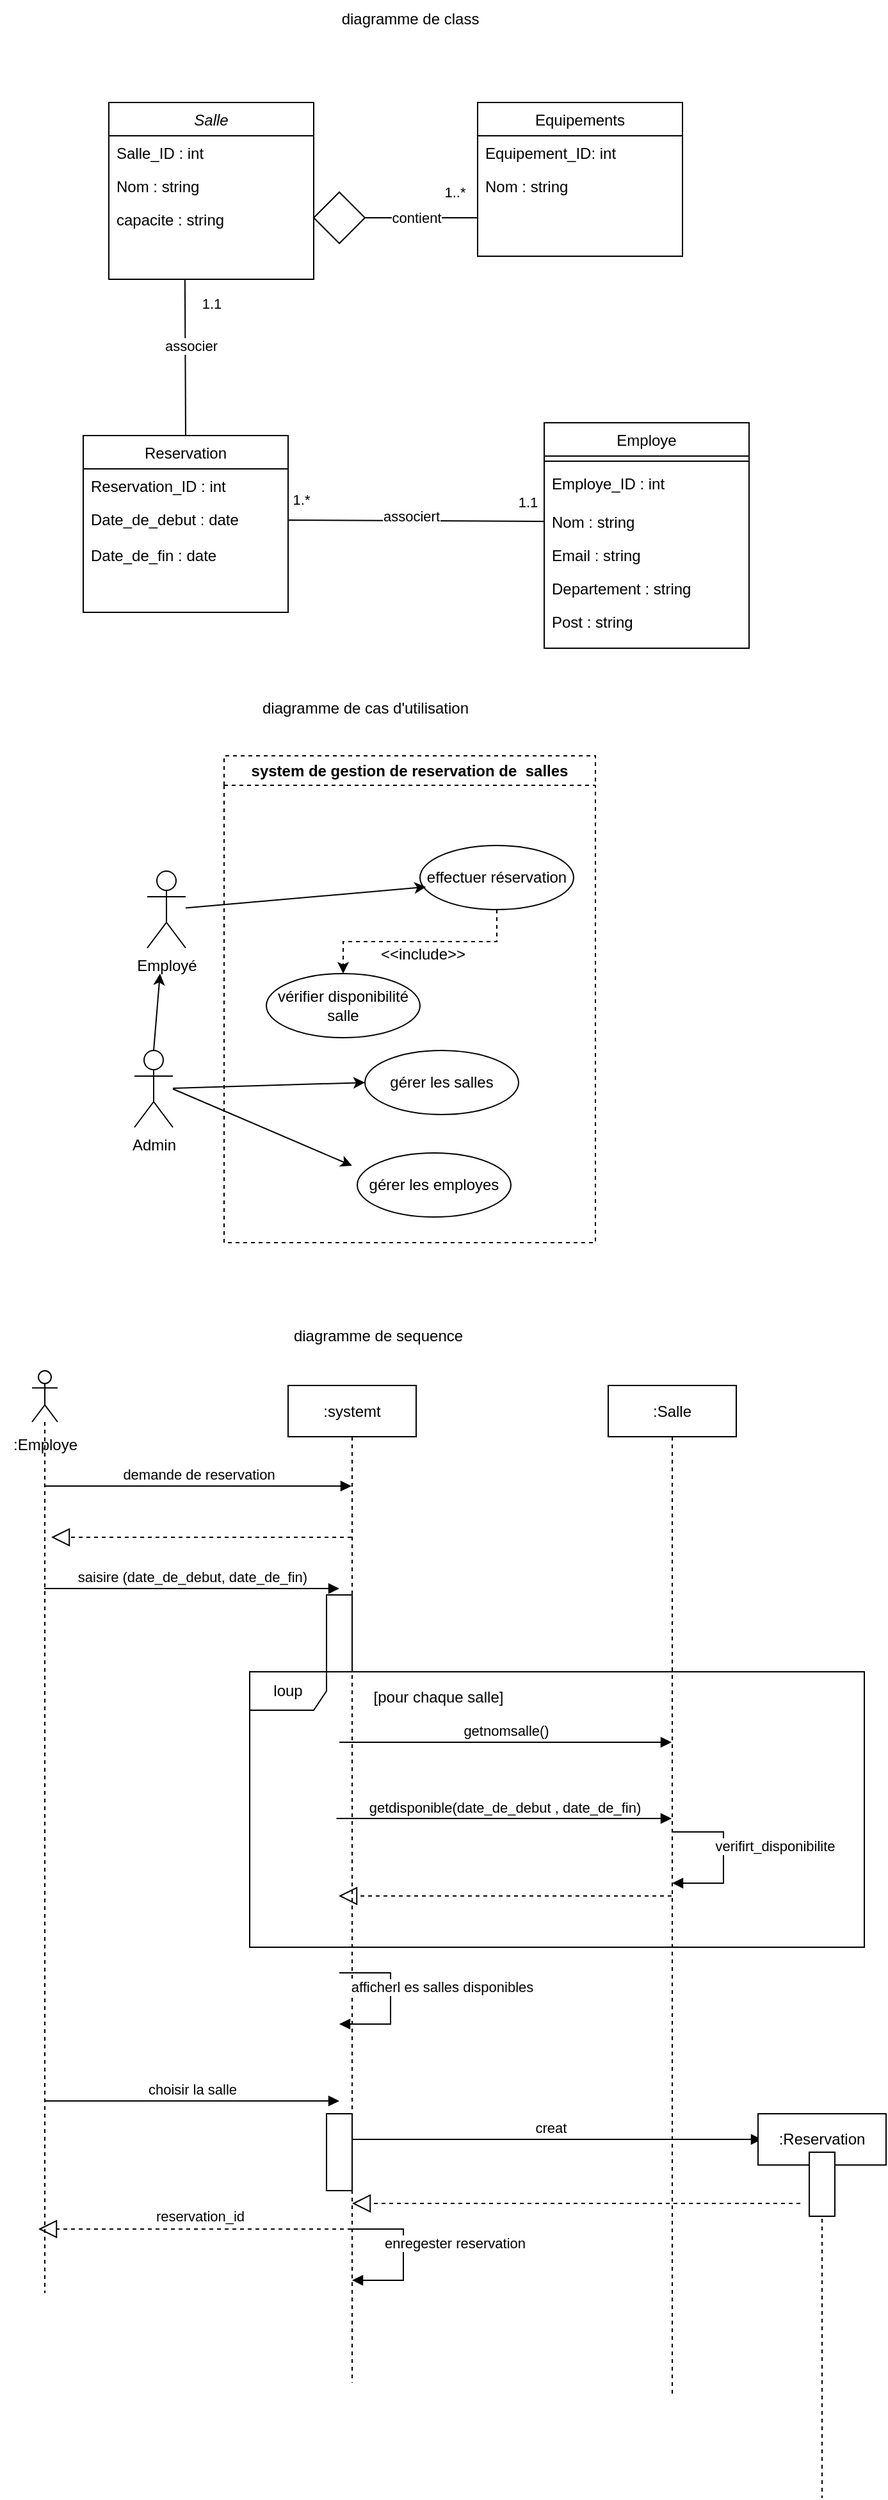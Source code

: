<mxfile version="22.1.3" type="github">
  <diagram id="C5RBs43oDa-KdzZeNtuy" name="Page-1">
    <mxGraphModel dx="1434" dy="784" grid="1" gridSize="10" guides="1" tooltips="1" connect="1" arrows="1" fold="1" page="1" pageScale="1" pageWidth="1654" pageHeight="2336" math="0" shadow="0">
      <root>
        <mxCell id="WIyWlLk6GJQsqaUBKTNV-0" />
        <mxCell id="WIyWlLk6GJQsqaUBKTNV-1" parent="WIyWlLk6GJQsqaUBKTNV-0" />
        <mxCell id="zkfFHV4jXpPFQw0GAbJ--0" value="Salle" style="swimlane;fontStyle=2;align=center;verticalAlign=top;childLayout=stackLayout;horizontal=1;startSize=26;horizontalStack=0;resizeParent=1;resizeLast=0;collapsible=1;marginBottom=0;rounded=0;shadow=0;strokeWidth=1;" parent="WIyWlLk6GJQsqaUBKTNV-1" vertex="1">
          <mxGeometry x="220" y="120" width="160" height="138" as="geometry">
            <mxRectangle x="230" y="140" width="160" height="26" as="alternateBounds" />
          </mxGeometry>
        </mxCell>
        <mxCell id="zkfFHV4jXpPFQw0GAbJ--1" value="Salle_ID : int" style="text;align=left;verticalAlign=top;spacingLeft=4;spacingRight=4;overflow=hidden;rotatable=0;points=[[0,0.5],[1,0.5]];portConstraint=eastwest;" parent="zkfFHV4jXpPFQw0GAbJ--0" vertex="1">
          <mxGeometry y="26" width="160" height="26" as="geometry" />
        </mxCell>
        <mxCell id="zkfFHV4jXpPFQw0GAbJ--3" value="Nom : string" style="text;align=left;verticalAlign=top;spacingLeft=4;spacingRight=4;overflow=hidden;rotatable=0;points=[[0,0.5],[1,0.5]];portConstraint=eastwest;rounded=0;shadow=0;html=0;" parent="zkfFHV4jXpPFQw0GAbJ--0" vertex="1">
          <mxGeometry y="52" width="160" height="26" as="geometry" />
        </mxCell>
        <mxCell id="zkfFHV4jXpPFQw0GAbJ--5" value="capacite : string" style="text;align=left;verticalAlign=top;spacingLeft=4;spacingRight=4;overflow=hidden;rotatable=0;points=[[0,0.5],[1,0.5]];portConstraint=eastwest;" parent="zkfFHV4jXpPFQw0GAbJ--0" vertex="1">
          <mxGeometry y="78" width="160" height="26" as="geometry" />
        </mxCell>
        <mxCell id="zkfFHV4jXpPFQw0GAbJ--6" value="Reservation" style="swimlane;fontStyle=0;align=center;verticalAlign=top;childLayout=stackLayout;horizontal=1;startSize=26;horizontalStack=0;resizeParent=1;resizeLast=0;collapsible=1;marginBottom=0;rounded=0;shadow=0;strokeWidth=1;" parent="WIyWlLk6GJQsqaUBKTNV-1" vertex="1">
          <mxGeometry x="200" y="380" width="160" height="138" as="geometry">
            <mxRectangle x="130" y="380" width="160" height="26" as="alternateBounds" />
          </mxGeometry>
        </mxCell>
        <mxCell id="zkfFHV4jXpPFQw0GAbJ--7" value="Reservation_ID : int" style="text;align=left;verticalAlign=top;spacingLeft=4;spacingRight=4;overflow=hidden;rotatable=0;points=[[0,0.5],[1,0.5]];portConstraint=eastwest;" parent="zkfFHV4jXpPFQw0GAbJ--6" vertex="1">
          <mxGeometry y="26" width="160" height="26" as="geometry" />
        </mxCell>
        <mxCell id="zkfFHV4jXpPFQw0GAbJ--8" value="Date_de_debut : date" style="text;align=left;verticalAlign=top;spacingLeft=4;spacingRight=4;overflow=hidden;rotatable=0;points=[[0,0.5],[1,0.5]];portConstraint=eastwest;rounded=0;shadow=0;html=0;" parent="zkfFHV4jXpPFQw0GAbJ--6" vertex="1">
          <mxGeometry y="52" width="160" height="28" as="geometry" />
        </mxCell>
        <mxCell id="oUa_C6hBDwQFbahWpZWg-20" value="Date_de_fin : date" style="text;align=left;verticalAlign=top;spacingLeft=4;spacingRight=4;overflow=hidden;rotatable=0;points=[[0,0.5],[1,0.5]];portConstraint=eastwest;rounded=0;shadow=0;html=0;" parent="zkfFHV4jXpPFQw0GAbJ--6" vertex="1">
          <mxGeometry y="80" width="160" height="28" as="geometry" />
        </mxCell>
        <mxCell id="zkfFHV4jXpPFQw0GAbJ--13" value="Employe" style="swimlane;fontStyle=0;align=center;verticalAlign=top;childLayout=stackLayout;horizontal=1;startSize=26;horizontalStack=0;resizeParent=1;resizeLast=0;collapsible=1;marginBottom=0;rounded=0;shadow=0;strokeWidth=1;" parent="WIyWlLk6GJQsqaUBKTNV-1" vertex="1">
          <mxGeometry x="560" y="370" width="160" height="176" as="geometry">
            <mxRectangle x="340" y="380" width="170" height="26" as="alternateBounds" />
          </mxGeometry>
        </mxCell>
        <mxCell id="zkfFHV4jXpPFQw0GAbJ--15" value="" style="line;html=1;strokeWidth=1;align=left;verticalAlign=middle;spacingTop=-1;spacingLeft=3;spacingRight=3;rotatable=0;labelPosition=right;points=[];portConstraint=eastwest;" parent="zkfFHV4jXpPFQw0GAbJ--13" vertex="1">
          <mxGeometry y="26" width="160" height="8" as="geometry" />
        </mxCell>
        <mxCell id="zkfFHV4jXpPFQw0GAbJ--14" value="Employe_ID : int" style="text;align=left;verticalAlign=top;spacingLeft=4;spacingRight=4;overflow=hidden;rotatable=0;points=[[0,0.5],[1,0.5]];portConstraint=eastwest;" parent="zkfFHV4jXpPFQw0GAbJ--13" vertex="1">
          <mxGeometry y="34" width="160" height="30" as="geometry" />
        </mxCell>
        <mxCell id="oUa_C6hBDwQFbahWpZWg-21" value="Nom : string" style="text;align=left;verticalAlign=top;spacingLeft=4;spacingRight=4;overflow=hidden;rotatable=0;points=[[0,0.5],[1,0.5]];portConstraint=eastwest;" parent="zkfFHV4jXpPFQw0GAbJ--13" vertex="1">
          <mxGeometry y="64" width="160" height="26" as="geometry" />
        </mxCell>
        <mxCell id="oUa_C6hBDwQFbahWpZWg-23" value="Email : string" style="text;align=left;verticalAlign=top;spacingLeft=4;spacingRight=4;overflow=hidden;rotatable=0;points=[[0,0.5],[1,0.5]];portConstraint=eastwest;" parent="zkfFHV4jXpPFQw0GAbJ--13" vertex="1">
          <mxGeometry y="90" width="160" height="26" as="geometry" />
        </mxCell>
        <mxCell id="oUa_C6hBDwQFbahWpZWg-24" value="Departement : string" style="text;align=left;verticalAlign=top;spacingLeft=4;spacingRight=4;overflow=hidden;rotatable=0;points=[[0,0.5],[1,0.5]];portConstraint=eastwest;" parent="zkfFHV4jXpPFQw0GAbJ--13" vertex="1">
          <mxGeometry y="116" width="160" height="26" as="geometry" />
        </mxCell>
        <mxCell id="oUa_C6hBDwQFbahWpZWg-25" value="Post : string" style="text;align=left;verticalAlign=top;spacingLeft=4;spacingRight=4;overflow=hidden;rotatable=0;points=[[0,0.5],[1,0.5]];portConstraint=eastwest;" parent="zkfFHV4jXpPFQw0GAbJ--13" vertex="1">
          <mxGeometry y="142" width="160" height="26" as="geometry" />
        </mxCell>
        <mxCell id="zkfFHV4jXpPFQw0GAbJ--17" value="Equipements" style="swimlane;fontStyle=0;align=center;verticalAlign=top;childLayout=stackLayout;horizontal=1;startSize=26;horizontalStack=0;resizeParent=1;resizeLast=0;collapsible=1;marginBottom=0;rounded=0;shadow=0;strokeWidth=1;" parent="WIyWlLk6GJQsqaUBKTNV-1" vertex="1">
          <mxGeometry x="508" y="120" width="160" height="120" as="geometry">
            <mxRectangle x="550" y="140" width="160" height="26" as="alternateBounds" />
          </mxGeometry>
        </mxCell>
        <mxCell id="zkfFHV4jXpPFQw0GAbJ--18" value="Equipement_ID: int" style="text;align=left;verticalAlign=top;spacingLeft=4;spacingRight=4;overflow=hidden;rotatable=0;points=[[0,0.5],[1,0.5]];portConstraint=eastwest;" parent="zkfFHV4jXpPFQw0GAbJ--17" vertex="1">
          <mxGeometry y="26" width="160" height="26" as="geometry" />
        </mxCell>
        <mxCell id="zkfFHV4jXpPFQw0GAbJ--19" value="Nom : string" style="text;align=left;verticalAlign=top;spacingLeft=4;spacingRight=4;overflow=hidden;rotatable=0;points=[[0,0.5],[1,0.5]];portConstraint=eastwest;rounded=0;shadow=0;html=0;" parent="zkfFHV4jXpPFQw0GAbJ--17" vertex="1">
          <mxGeometry y="52" width="160" height="26" as="geometry" />
        </mxCell>
        <mxCell id="oUa_C6hBDwQFbahWpZWg-0" value="" style="rhombus;whiteSpace=wrap;html=1;" parent="WIyWlLk6GJQsqaUBKTNV-1" vertex="1">
          <mxGeometry x="380" y="190" width="40" height="40" as="geometry" />
        </mxCell>
        <mxCell id="oUa_C6hBDwQFbahWpZWg-1" value="" style="endArrow=none;html=1;rounded=0;entryX=1;entryY=0.5;entryDx=0;entryDy=0;" parent="WIyWlLk6GJQsqaUBKTNV-1" target="oUa_C6hBDwQFbahWpZWg-0" edge="1">
          <mxGeometry width="50" height="50" relative="1" as="geometry">
            <mxPoint x="508" y="210" as="sourcePoint" />
            <mxPoint x="430" y="210" as="targetPoint" />
            <Array as="points" />
          </mxGeometry>
        </mxCell>
        <mxCell id="oUa_C6hBDwQFbahWpZWg-5" value="contient" style="edgeLabel;html=1;align=center;verticalAlign=middle;resizable=0;points=[];" parent="oUa_C6hBDwQFbahWpZWg-1" vertex="1" connectable="0">
          <mxGeometry x="0.384" y="2" relative="1" as="geometry">
            <mxPoint x="13" y="-2" as="offset" />
          </mxGeometry>
        </mxCell>
        <mxCell id="oUa_C6hBDwQFbahWpZWg-9" value="1..*" style="edgeLabel;html=1;align=center;verticalAlign=middle;resizable=0;points=[];" parent="oUa_C6hBDwQFbahWpZWg-1" vertex="1" connectable="0">
          <mxGeometry x="-0.727" y="1" relative="1" as="geometry">
            <mxPoint x="-6" y="-21" as="offset" />
          </mxGeometry>
        </mxCell>
        <mxCell id="oUa_C6hBDwQFbahWpZWg-10" value="" style="endArrow=none;html=1;rounded=0;exitX=0.5;exitY=0;exitDx=0;exitDy=0;" parent="WIyWlLk6GJQsqaUBKTNV-1" source="zkfFHV4jXpPFQw0GAbJ--6" edge="1">
          <mxGeometry width="50" height="50" relative="1" as="geometry">
            <mxPoint x="279.44" y="340" as="sourcePoint" />
            <mxPoint x="279.44" y="258" as="targetPoint" />
          </mxGeometry>
        </mxCell>
        <mxCell id="oUa_C6hBDwQFbahWpZWg-11" value="associer" style="edgeLabel;html=1;align=center;verticalAlign=middle;resizable=0;points=[];" parent="oUa_C6hBDwQFbahWpZWg-10" vertex="1" connectable="0">
          <mxGeometry x="0.145" y="-4" relative="1" as="geometry">
            <mxPoint as="offset" />
          </mxGeometry>
        </mxCell>
        <mxCell id="oUa_C6hBDwQFbahWpZWg-12" value="1.1" style="edgeLabel;html=1;align=center;verticalAlign=middle;resizable=0;points=[];" parent="oUa_C6hBDwQFbahWpZWg-10" vertex="1" connectable="0">
          <mxGeometry x="0.692" y="4" relative="1" as="geometry">
            <mxPoint x="24" as="offset" />
          </mxGeometry>
        </mxCell>
        <mxCell id="oUa_C6hBDwQFbahWpZWg-13" value="1.*" style="edgeLabel;html=1;align=center;verticalAlign=middle;resizable=0;points=[];" parent="oUa_C6hBDwQFbahWpZWg-10" vertex="1" connectable="0">
          <mxGeometry x="-0.765" y="-2" relative="1" as="geometry">
            <mxPoint x="88" y="64" as="offset" />
          </mxGeometry>
        </mxCell>
        <mxCell id="oUa_C6hBDwQFbahWpZWg-29" value="" style="endArrow=none;html=1;rounded=0;exitX=1;exitY=0.5;exitDx=0;exitDy=0;entryX=0;entryY=0.5;entryDx=0;entryDy=0;" parent="WIyWlLk6GJQsqaUBKTNV-1" source="zkfFHV4jXpPFQw0GAbJ--8" target="oUa_C6hBDwQFbahWpZWg-21" edge="1">
          <mxGeometry width="50" height="50" relative="1" as="geometry">
            <mxPoint x="410" y="440" as="sourcePoint" />
            <mxPoint x="460" y="390" as="targetPoint" />
          </mxGeometry>
        </mxCell>
        <mxCell id="oUa_C6hBDwQFbahWpZWg-32" value="associert" style="edgeLabel;html=1;align=center;verticalAlign=middle;resizable=0;points=[];" parent="oUa_C6hBDwQFbahWpZWg-29" vertex="1" connectable="0">
          <mxGeometry x="-0.04" y="4" relative="1" as="geometry">
            <mxPoint as="offset" />
          </mxGeometry>
        </mxCell>
        <mxCell id="oUa_C6hBDwQFbahWpZWg-33" value="1.1" style="edgeLabel;html=1;align=center;verticalAlign=middle;resizable=0;points=[];" parent="WIyWlLk6GJQsqaUBKTNV-1" vertex="1" connectable="0">
          <mxGeometry x="489.996" y="359.996" as="geometry">
            <mxPoint x="57" y="72" as="offset" />
          </mxGeometry>
        </mxCell>
        <mxCell id="oUa_C6hBDwQFbahWpZWg-34" value="system de gestion de reservation de&amp;nbsp; salles" style="swimlane;whiteSpace=wrap;html=1;dashed=1;" parent="WIyWlLk6GJQsqaUBKTNV-1" vertex="1">
          <mxGeometry x="310" y="630" width="290" height="380" as="geometry" />
        </mxCell>
        <mxCell id="oUa_C6hBDwQFbahWpZWg-48" style="edgeStyle=orthogonalEdgeStyle;rounded=0;orthogonalLoop=1;jettySize=auto;html=1;exitX=0.5;exitY=1;exitDx=0;exitDy=0;entryX=0.5;entryY=0;entryDx=0;entryDy=0;dashed=1;" parent="oUa_C6hBDwQFbahWpZWg-34" source="oUa_C6hBDwQFbahWpZWg-40" target="oUa_C6hBDwQFbahWpZWg-41" edge="1">
          <mxGeometry relative="1" as="geometry" />
        </mxCell>
        <mxCell id="oUa_C6hBDwQFbahWpZWg-40" value="effectuer réservation" style="ellipse;whiteSpace=wrap;html=1;" parent="oUa_C6hBDwQFbahWpZWg-34" vertex="1">
          <mxGeometry x="153" y="70" width="120" height="50" as="geometry" />
        </mxCell>
        <mxCell id="oUa_C6hBDwQFbahWpZWg-41" value="vérifier disponibilité salle" style="ellipse;whiteSpace=wrap;html=1;" parent="oUa_C6hBDwQFbahWpZWg-34" vertex="1">
          <mxGeometry x="33" y="170" width="120" height="50" as="geometry" />
        </mxCell>
        <mxCell id="oUa_C6hBDwQFbahWpZWg-42" value="gérer les salles" style="ellipse;whiteSpace=wrap;html=1;" parent="oUa_C6hBDwQFbahWpZWg-34" vertex="1">
          <mxGeometry x="110" y="230" width="120" height="50" as="geometry" />
        </mxCell>
        <mxCell id="oUa_C6hBDwQFbahWpZWg-44" value="gérer les employes" style="ellipse;whiteSpace=wrap;html=1;" parent="oUa_C6hBDwQFbahWpZWg-34" vertex="1">
          <mxGeometry x="104" y="310" width="120" height="50" as="geometry" />
        </mxCell>
        <mxCell id="oUa_C6hBDwQFbahWpZWg-49" value="&amp;lt;&amp;lt;include&amp;gt;&amp;gt;" style="text;html=1;align=center;verticalAlign=middle;resizable=0;points=[];autosize=1;strokeColor=none;fillColor=none;" parent="oUa_C6hBDwQFbahWpZWg-34" vertex="1">
          <mxGeometry x="110" y="140" width="90" height="30" as="geometry" />
        </mxCell>
        <mxCell id="oUa_C6hBDwQFbahWpZWg-35" value="Employé" style="shape=umlActor;verticalLabelPosition=bottom;verticalAlign=top;html=1;outlineConnect=0;" parent="WIyWlLk6GJQsqaUBKTNV-1" vertex="1">
          <mxGeometry x="250" y="720" width="30" height="60" as="geometry" />
        </mxCell>
        <mxCell id="oUa_C6hBDwQFbahWpZWg-39" value="Admin" style="shape=umlActor;verticalLabelPosition=bottom;verticalAlign=top;html=1;outlineConnect=0;" parent="WIyWlLk6GJQsqaUBKTNV-1" vertex="1">
          <mxGeometry x="240" y="860" width="30" height="60" as="geometry" />
        </mxCell>
        <mxCell id="oUa_C6hBDwQFbahWpZWg-45" value="" style="endArrow=classic;html=1;rounded=0;entryX=0;entryY=0.5;entryDx=0;entryDy=0;" parent="WIyWlLk6GJQsqaUBKTNV-1" source="oUa_C6hBDwQFbahWpZWg-39" target="oUa_C6hBDwQFbahWpZWg-42" edge="1">
          <mxGeometry width="50" height="50" relative="1" as="geometry">
            <mxPoint x="618" y="880" as="sourcePoint" />
            <mxPoint x="350" y="890" as="targetPoint" />
          </mxGeometry>
        </mxCell>
        <mxCell id="oUa_C6hBDwQFbahWpZWg-46" value="" style="endArrow=classic;html=1;rounded=0;entryX=0.039;entryY=0.647;entryDx=0;entryDy=0;entryPerimeter=0;" parent="WIyWlLk6GJQsqaUBKTNV-1" source="oUa_C6hBDwQFbahWpZWg-35" target="oUa_C6hBDwQFbahWpZWg-40" edge="1">
          <mxGeometry width="50" height="50" relative="1" as="geometry">
            <mxPoint x="460" y="700" as="sourcePoint" />
            <mxPoint x="510" y="650" as="targetPoint" />
          </mxGeometry>
        </mxCell>
        <mxCell id="oUa_C6hBDwQFbahWpZWg-47" value="" style="endArrow=classic;html=1;rounded=0;" parent="WIyWlLk6GJQsqaUBKTNV-1" edge="1">
          <mxGeometry width="50" height="50" relative="1" as="geometry">
            <mxPoint x="270" y="890" as="sourcePoint" />
            <mxPoint x="410" y="950" as="targetPoint" />
          </mxGeometry>
        </mxCell>
        <mxCell id="oUa_C6hBDwQFbahWpZWg-51" value="" style="endArrow=classic;html=1;rounded=0;exitX=0.5;exitY=0;exitDx=0;exitDy=0;exitPerimeter=0;" parent="WIyWlLk6GJQsqaUBKTNV-1" source="oUa_C6hBDwQFbahWpZWg-39" edge="1">
          <mxGeometry width="50" height="50" relative="1" as="geometry">
            <mxPoint x="550" y="760" as="sourcePoint" />
            <mxPoint x="260" y="800" as="targetPoint" />
          </mxGeometry>
        </mxCell>
        <mxCell id="NV5YGoOuHQZ0cLicRWrP-5" value=":systemt" style="shape=umlLifeline;perimeter=lifelinePerimeter;whiteSpace=wrap;html=1;container=1;dropTarget=0;collapsible=0;recursiveResize=0;outlineConnect=0;portConstraint=eastwest;newEdgeStyle={&quot;curved&quot;:0,&quot;rounded&quot;:0};" vertex="1" parent="WIyWlLk6GJQsqaUBKTNV-1">
          <mxGeometry x="360" y="1121.5" width="100" height="778.5" as="geometry" />
        </mxCell>
        <mxCell id="NV5YGoOuHQZ0cLicRWrP-6" value="demande de reservation" style="html=1;verticalAlign=bottom;endArrow=block;curved=0;rounded=0;" edge="1" parent="WIyWlLk6GJQsqaUBKTNV-1" target="NV5YGoOuHQZ0cLicRWrP-5">
          <mxGeometry width="80" relative="1" as="geometry">
            <mxPoint x="170" y="1200" as="sourcePoint" />
            <mxPoint x="250" y="1200" as="targetPoint" />
          </mxGeometry>
        </mxCell>
        <mxCell id="NV5YGoOuHQZ0cLicRWrP-7" value="" style="endArrow=block;dashed=1;endFill=0;endSize=12;html=1;rounded=0;" edge="1" parent="WIyWlLk6GJQsqaUBKTNV-1" source="NV5YGoOuHQZ0cLicRWrP-5">
          <mxGeometry width="160" relative="1" as="geometry">
            <mxPoint x="335.25" y="1240" as="sourcePoint" />
            <mxPoint x="175" y="1240" as="targetPoint" />
          </mxGeometry>
        </mxCell>
        <mxCell id="NV5YGoOuHQZ0cLicRWrP-8" value="saisire (date_de_debut, date_de_fin)" style="html=1;verticalAlign=bottom;endArrow=block;curved=0;rounded=0;" edge="1" parent="WIyWlLk6GJQsqaUBKTNV-1">
          <mxGeometry width="80" relative="1" as="geometry">
            <mxPoint x="169.5" y="1280" as="sourcePoint" />
            <mxPoint x="400" y="1280" as="targetPoint" />
          </mxGeometry>
        </mxCell>
        <mxCell id="NV5YGoOuHQZ0cLicRWrP-9" value="" style="rounded=0;whiteSpace=wrap;html=1;" vertex="1" parent="WIyWlLk6GJQsqaUBKTNV-1">
          <mxGeometry x="390" y="1285" width="20" height="60" as="geometry" />
        </mxCell>
        <mxCell id="NV5YGoOuHQZ0cLicRWrP-12" value="loup" style="shape=umlFrame;whiteSpace=wrap;html=1;pointerEvents=0;" vertex="1" parent="WIyWlLk6GJQsqaUBKTNV-1">
          <mxGeometry x="330" y="1345" width="480" height="215" as="geometry" />
        </mxCell>
        <mxCell id="NV5YGoOuHQZ0cLicRWrP-13" value=":Salle" style="shape=umlLifeline;perimeter=lifelinePerimeter;whiteSpace=wrap;html=1;container=1;dropTarget=0;collapsible=0;recursiveResize=0;outlineConnect=0;portConstraint=eastwest;newEdgeStyle={&quot;curved&quot;:0,&quot;rounded&quot;:0};" vertex="1" parent="WIyWlLk6GJQsqaUBKTNV-1">
          <mxGeometry x="610" y="1121.5" width="100" height="788.5" as="geometry" />
        </mxCell>
        <mxCell id="NV5YGoOuHQZ0cLicRWrP-14" value="[pour chaque salle]" style="text;html=1;strokeColor=none;fillColor=none;align=center;verticalAlign=middle;whiteSpace=wrap;rounded=0;" vertex="1" parent="WIyWlLk6GJQsqaUBKTNV-1">
          <mxGeometry x="425" y="1350" width="105" height="30" as="geometry" />
        </mxCell>
        <mxCell id="NV5YGoOuHQZ0cLicRWrP-15" value="getnomsalle()" style="html=1;verticalAlign=bottom;endArrow=block;curved=0;rounded=0;" edge="1" parent="WIyWlLk6GJQsqaUBKTNV-1" target="NV5YGoOuHQZ0cLicRWrP-13">
          <mxGeometry width="80" relative="1" as="geometry">
            <mxPoint x="400" y="1400" as="sourcePoint" />
            <mxPoint x="480" y="1400" as="targetPoint" />
          </mxGeometry>
        </mxCell>
        <mxCell id="NV5YGoOuHQZ0cLicRWrP-17" value="getdisponible(date_de_debut , date_de_fin)" style="html=1;verticalAlign=bottom;endArrow=block;curved=0;rounded=0;" edge="1" parent="WIyWlLk6GJQsqaUBKTNV-1" target="NV5YGoOuHQZ0cLicRWrP-13">
          <mxGeometry width="80" relative="1" as="geometry">
            <mxPoint x="397.75" y="1459.5" as="sourcePoint" />
            <mxPoint x="652.25" y="1459.5" as="targetPoint" />
          </mxGeometry>
        </mxCell>
        <mxCell id="NV5YGoOuHQZ0cLicRWrP-19" value="" style="endArrow=block;dashed=1;endFill=0;endSize=12;html=1;rounded=0;" edge="1" parent="WIyWlLk6GJQsqaUBKTNV-1">
          <mxGeometry width="160" relative="1" as="geometry">
            <mxPoint x="659.5" y="1520" as="sourcePoint" />
            <mxPoint x="399.5" y="1520" as="targetPoint" />
            <Array as="points">
              <mxPoint x="490" y="1520" />
            </Array>
          </mxGeometry>
        </mxCell>
        <mxCell id="NV5YGoOuHQZ0cLicRWrP-23" value="verifirt_disponibilite" style="html=1;verticalAlign=bottom;endArrow=block;curved=0;rounded=0;" edge="1" parent="WIyWlLk6GJQsqaUBKTNV-1" source="NV5YGoOuHQZ0cLicRWrP-13" target="NV5YGoOuHQZ0cLicRWrP-13">
          <mxGeometry y="40" width="80" relative="1" as="geometry">
            <mxPoint x="660" y="1480" as="sourcePoint" />
            <mxPoint x="740" y="1480" as="targetPoint" />
            <Array as="points">
              <mxPoint x="700" y="1470" />
              <mxPoint x="700" y="1480" />
              <mxPoint x="700" y="1510" />
              <mxPoint x="670" y="1510" />
            </Array>
            <mxPoint as="offset" />
          </mxGeometry>
        </mxCell>
        <mxCell id="NV5YGoOuHQZ0cLicRWrP-24" value="afficherl es salles disponibles" style="html=1;verticalAlign=bottom;endArrow=block;curved=0;rounded=0;" edge="1" parent="WIyWlLk6GJQsqaUBKTNV-1">
          <mxGeometry y="40" width="80" relative="1" as="geometry">
            <mxPoint x="400" y="1580" as="sourcePoint" />
            <mxPoint x="400" y="1620" as="targetPoint" />
            <Array as="points">
              <mxPoint x="440" y="1580" />
              <mxPoint x="440" y="1590" />
              <mxPoint x="440" y="1620" />
              <mxPoint x="410" y="1620" />
            </Array>
            <mxPoint as="offset" />
          </mxGeometry>
        </mxCell>
        <mxCell id="NV5YGoOuHQZ0cLicRWrP-26" value="choisir la salle" style="html=1;verticalAlign=bottom;endArrow=block;curved=0;rounded=0;" edge="1" parent="WIyWlLk6GJQsqaUBKTNV-1">
          <mxGeometry width="80" relative="1" as="geometry">
            <mxPoint x="170" y="1680" as="sourcePoint" />
            <mxPoint x="400" y="1680" as="targetPoint" />
          </mxGeometry>
        </mxCell>
        <mxCell id="NV5YGoOuHQZ0cLicRWrP-27" value="creat" style="html=1;verticalAlign=bottom;endArrow=block;curved=0;rounded=0;" edge="1" parent="WIyWlLk6GJQsqaUBKTNV-1">
          <mxGeometry width="80" relative="1" as="geometry">
            <mxPoint x="400" y="1710" as="sourcePoint" />
            <mxPoint x="730" y="1710" as="targetPoint" />
          </mxGeometry>
        </mxCell>
        <mxCell id="NV5YGoOuHQZ0cLicRWrP-28" value=":Reservation" style="shape=umlLifeline;perimeter=lifelinePerimeter;whiteSpace=wrap;html=1;container=1;dropTarget=0;collapsible=0;recursiveResize=0;outlineConnect=0;portConstraint=eastwest;newEdgeStyle={&quot;curved&quot;:0,&quot;rounded&quot;:0};" vertex="1" parent="WIyWlLk6GJQsqaUBKTNV-1">
          <mxGeometry x="727" y="1690" width="100" height="300" as="geometry" />
        </mxCell>
        <mxCell id="NV5YGoOuHQZ0cLicRWrP-29" value="" style="rounded=0;whiteSpace=wrap;html=1;" vertex="1" parent="WIyWlLk6GJQsqaUBKTNV-1">
          <mxGeometry x="767" y="1720" width="20" height="50" as="geometry" />
        </mxCell>
        <mxCell id="NV5YGoOuHQZ0cLicRWrP-30" value="" style="rounded=0;whiteSpace=wrap;html=1;" vertex="1" parent="WIyWlLk6GJQsqaUBKTNV-1">
          <mxGeometry x="390" y="1690" width="20" height="60" as="geometry" />
        </mxCell>
        <mxCell id="NV5YGoOuHQZ0cLicRWrP-32" value="" style="endArrow=block;dashed=1;endFill=0;endSize=12;html=1;rounded=0;" edge="1" parent="WIyWlLk6GJQsqaUBKTNV-1" target="NV5YGoOuHQZ0cLicRWrP-5">
          <mxGeometry width="160" relative="1" as="geometry">
            <mxPoint x="760" y="1760" as="sourcePoint" />
            <mxPoint x="500" y="1760" as="targetPoint" />
            <Array as="points">
              <mxPoint x="590.5" y="1760" />
            </Array>
          </mxGeometry>
        </mxCell>
        <mxCell id="NV5YGoOuHQZ0cLicRWrP-33" value="" style="endArrow=block;dashed=1;endFill=0;endSize=12;html=1;rounded=0;" edge="1" parent="WIyWlLk6GJQsqaUBKTNV-1" source="NV5YGoOuHQZ0cLicRWrP-5">
          <mxGeometry width="160" relative="1" as="geometry">
            <mxPoint x="395" y="1780" as="sourcePoint" />
            <mxPoint x="165" y="1780" as="targetPoint" />
            <Array as="points" />
          </mxGeometry>
        </mxCell>
        <mxCell id="NV5YGoOuHQZ0cLicRWrP-35" value="reservation_id" style="edgeLabel;html=1;align=center;verticalAlign=middle;resizable=0;points=[];" vertex="1" connectable="0" parent="NV5YGoOuHQZ0cLicRWrP-33">
          <mxGeometry x="-0.096" relative="1" as="geometry">
            <mxPoint x="-8" y="-10" as="offset" />
          </mxGeometry>
        </mxCell>
        <mxCell id="NV5YGoOuHQZ0cLicRWrP-36" value="enregester reservation" style="html=1;verticalAlign=bottom;endArrow=block;curved=0;rounded=0;" edge="1" parent="WIyWlLk6GJQsqaUBKTNV-1">
          <mxGeometry y="40" width="80" relative="1" as="geometry">
            <mxPoint x="410" y="1780" as="sourcePoint" />
            <mxPoint x="410" y="1820" as="targetPoint" />
            <Array as="points">
              <mxPoint x="450" y="1780" />
              <mxPoint x="450" y="1790" />
              <mxPoint x="450" y="1820" />
              <mxPoint x="420" y="1820" />
            </Array>
            <mxPoint as="offset" />
          </mxGeometry>
        </mxCell>
        <mxCell id="NV5YGoOuHQZ0cLicRWrP-37" value="diagramme de class" style="text;html=1;align=center;verticalAlign=middle;resizable=0;points=[];autosize=1;strokeColor=none;fillColor=none;" vertex="1" parent="WIyWlLk6GJQsqaUBKTNV-1">
          <mxGeometry x="390" y="40" width="130" height="30" as="geometry" />
        </mxCell>
        <mxCell id="NV5YGoOuHQZ0cLicRWrP-38" value="diagramme de cas d&#39;utilisation" style="text;html=1;align=center;verticalAlign=middle;resizable=0;points=[];autosize=1;strokeColor=none;fillColor=none;" vertex="1" parent="WIyWlLk6GJQsqaUBKTNV-1">
          <mxGeometry x="330" y="578" width="180" height="30" as="geometry" />
        </mxCell>
        <mxCell id="NV5YGoOuHQZ0cLicRWrP-39" value="diagramme de sequence" style="text;html=1;align=center;verticalAlign=middle;resizable=0;points=[];autosize=1;strokeColor=none;fillColor=none;" vertex="1" parent="WIyWlLk6GJQsqaUBKTNV-1">
          <mxGeometry x="350" y="1068" width="160" height="30" as="geometry" />
        </mxCell>
        <mxCell id="NV5YGoOuHQZ0cLicRWrP-40" value="" style="shape=umlLifeline;perimeter=lifelinePerimeter;whiteSpace=wrap;html=1;container=1;dropTarget=0;collapsible=0;recursiveResize=0;outlineConnect=0;portConstraint=eastwest;newEdgeStyle={&quot;curved&quot;:0,&quot;rounded&quot;:0};participant=umlActor;" vertex="1" parent="WIyWlLk6GJQsqaUBKTNV-1">
          <mxGeometry x="160" y="1110" width="20" height="720" as="geometry" />
        </mxCell>
        <mxCell id="NV5YGoOuHQZ0cLicRWrP-41" value=":Employe" style="text;html=1;align=center;verticalAlign=middle;resizable=0;points=[];autosize=1;strokeColor=none;fillColor=none;" vertex="1" parent="WIyWlLk6GJQsqaUBKTNV-1">
          <mxGeometry x="135" y="1153" width="70" height="30" as="geometry" />
        </mxCell>
      </root>
    </mxGraphModel>
  </diagram>
</mxfile>

